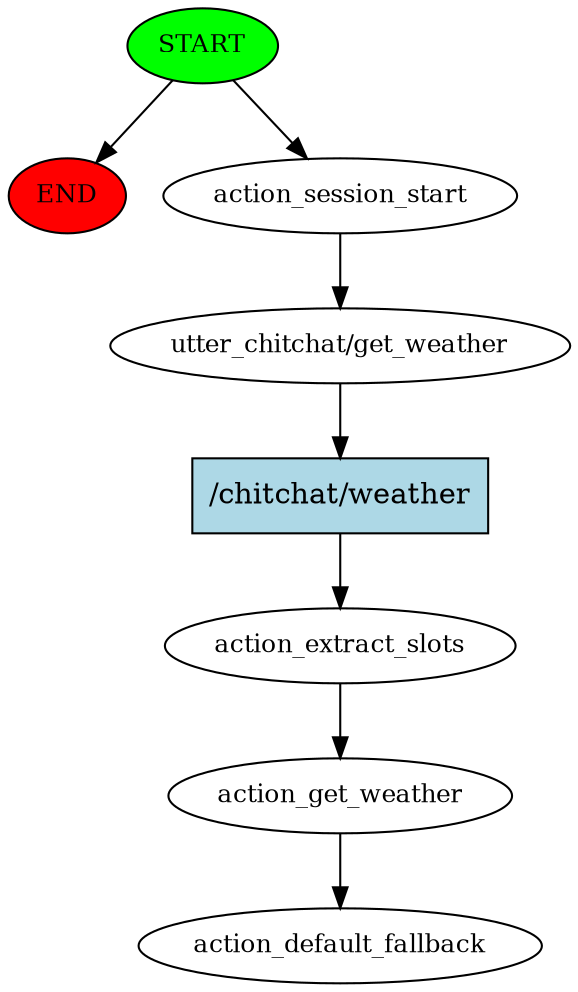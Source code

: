 digraph  {
0 [class="start active", fillcolor=green, fontsize=12, label=START, style=filled];
"-1" [class=end, fillcolor=red, fontsize=12, label=END, style=filled];
1 [class=active, fontsize=12, label=action_session_start];
2 [class=active, fontsize=12, label="utter_chitchat/get_weather"];
3 [class=active, fontsize=12, label=action_extract_slots];
4 [class=active, fontsize=12, label=action_get_weather];
5 [class="dashed active", fontsize=12, label=action_default_fallback];
6 [class="intent active", fillcolor=lightblue, label="/chitchat/weather", shape=rect, style=filled];
0 -> "-1"  [class="", key=NONE, label=""];
0 -> 1  [class=active, key=NONE, label=""];
1 -> 2  [class=active, key=NONE, label=""];
2 -> 6  [class=active, key=0];
3 -> 4  [class=active, key=NONE, label=""];
4 -> 5  [class=active, key=NONE, label=""];
6 -> 3  [class=active, key=0];
}
